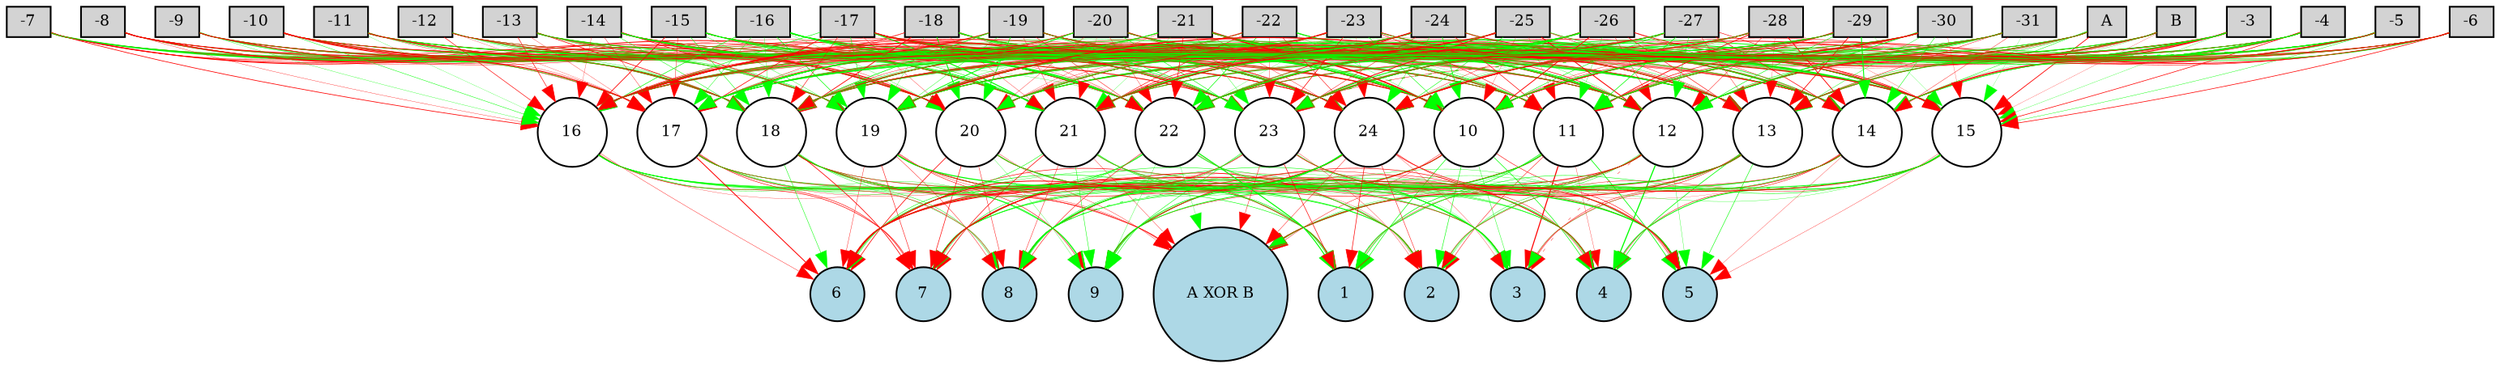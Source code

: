 digraph {
	node [fontsize=9 height=0.2 shape=circle width=0.2]
	A [fillcolor=lightgray shape=box style=filled]
	B [fillcolor=lightgray shape=box style=filled]
	-3 [fillcolor=lightgray shape=box style=filled]
	-4 [fillcolor=lightgray shape=box style=filled]
	-5 [fillcolor=lightgray shape=box style=filled]
	-6 [fillcolor=lightgray shape=box style=filled]
	-7 [fillcolor=lightgray shape=box style=filled]
	-8 [fillcolor=lightgray shape=box style=filled]
	-9 [fillcolor=lightgray shape=box style=filled]
	-10 [fillcolor=lightgray shape=box style=filled]
	-11 [fillcolor=lightgray shape=box style=filled]
	-12 [fillcolor=lightgray shape=box style=filled]
	-13 [fillcolor=lightgray shape=box style=filled]
	-14 [fillcolor=lightgray shape=box style=filled]
	-15 [fillcolor=lightgray shape=box style=filled]
	-16 [fillcolor=lightgray shape=box style=filled]
	-17 [fillcolor=lightgray shape=box style=filled]
	-18 [fillcolor=lightgray shape=box style=filled]
	-19 [fillcolor=lightgray shape=box style=filled]
	-20 [fillcolor=lightgray shape=box style=filled]
	-21 [fillcolor=lightgray shape=box style=filled]
	-22 [fillcolor=lightgray shape=box style=filled]
	-23 [fillcolor=lightgray shape=box style=filled]
	-24 [fillcolor=lightgray shape=box style=filled]
	-25 [fillcolor=lightgray shape=box style=filled]
	-26 [fillcolor=lightgray shape=box style=filled]
	-27 [fillcolor=lightgray shape=box style=filled]
	-28 [fillcolor=lightgray shape=box style=filled]
	-29 [fillcolor=lightgray shape=box style=filled]
	-30 [fillcolor=lightgray shape=box style=filled]
	-31 [fillcolor=lightgray shape=box style=filled]
	"A XOR B" [fillcolor=lightblue style=filled]
	1 [fillcolor=lightblue style=filled]
	2 [fillcolor=lightblue style=filled]
	3 [fillcolor=lightblue style=filled]
	4 [fillcolor=lightblue style=filled]
	5 [fillcolor=lightblue style=filled]
	6 [fillcolor=lightblue style=filled]
	7 [fillcolor=lightblue style=filled]
	8 [fillcolor=lightblue style=filled]
	9 [fillcolor=lightblue style=filled]
	10 [fillcolor=white style=filled]
	11 [fillcolor=white style=filled]
	12 [fillcolor=white style=filled]
	13 [fillcolor=white style=filled]
	14 [fillcolor=white style=filled]
	15 [fillcolor=white style=filled]
	16 [fillcolor=white style=filled]
	17 [fillcolor=white style=filled]
	18 [fillcolor=white style=filled]
	19 [fillcolor=white style=filled]
	20 [fillcolor=white style=filled]
	21 [fillcolor=white style=filled]
	22 [fillcolor=white style=filled]
	23 [fillcolor=white style=filled]
	24 [fillcolor=white style=filled]
	16 -> 9 [color=green penwidth=0.173037965385 style=solid]
	19 -> 4 [color=red penwidth=0.32876999662 style=solid]
	-21 -> 22 [color=red penwidth=0.34501227703 style=solid]
	-8 -> 14 [color=green penwidth=0.296279112555 style=solid]
	20 -> 7 [color=red penwidth=0.332279755483 style=solid]
	-20 -> 17 [color=red penwidth=0.356712817675 style=solid]
	-7 -> 15 [color=green penwidth=0.795165383818 style=solid]
	21 -> 6 [color=green penwidth=0.275150571144 style=solid]
	-19 -> 20 [color=green penwidth=0.405198829937 style=solid]
	-6 -> 12 [color=green penwidth=0.337050314274 style=solid]
	-3 -> 17 [color=red penwidth=0.41733215137 style=solid]
	A -> 14 [color=green penwidth=0.239334451201 style=solid]
	10 -> 7 [color=red penwidth=0.253631034299 style=solid]
	-4 -> 10 [color=red penwidth=0.366351090728 style=solid]
	-27 -> 24 [color=green penwidth=0.103892633357 style=solid]
	-3 -> 11 [color=red penwidth=0.434020479632 style=solid]
	14 -> 1 [color=green penwidth=0.174995662853 style=solid]
	-26 -> 23 [color=green penwidth=0.509323618933 style=solid]
	A -> 16 [color=red penwidth=0.176685749252 style=solid]
	-13 -> 13 [color=green penwidth=0.552293423487 style=solid]
	15 -> 4 [color=green penwidth=0.477123575176 style=solid]
	-15 -> 13 [color=green penwidth=0.213049353391 style=solid]
	-25 -> 22 [color=green penwidth=0.194165369508 style=solid]
	-12 -> 14 [color=red penwidth=0.105215502346 style=solid]
	-14 -> 10 [color=red penwidth=0.551439064809 style=solid]
	-9 -> 19 [color=green penwidth=0.129455586631 style=solid]
	-11 -> 15 [color=green penwidth=0.350771100249 style=solid]
	B -> 12 [color=red penwidth=0.225521219929 style=solid]
	-10 -> 12 [color=red penwidth=0.228429650988 style=solid]
	-22 -> 14 [color=red penwidth=0.10624601901 style=solid]
	-24 -> 18 [color=red penwidth=0.186765368188 style=solid]
	-21 -> 15 [color=red penwidth=0.200661324877 style=solid]
	-23 -> 19 [color=red penwidth=0.311930183386 style=solid]
	-8 -> 21 [color=red penwidth=0.299378876637 style=solid]
	-31 -> 21 [color=red penwidth=0.383776244128 style=solid]
	-7 -> 16 [color=red penwidth=0.392823424955 style=solid]
	-17 -> 13 [color=green penwidth=0.296255851623 style=solid]
	-19 -> 13 [color=red penwidth=0.236222477261 style=solid]
	-30 -> 18 [color=green penwidth=0.141975857879 style=solid]
	-6 -> 23 [color=red penwidth=0.221757769782 style=solid]
	-29 -> 11 [color=red penwidth=0.339547916504 style=solid]
	-31 -> 15 [color=green penwidth=0.104127065715 style=solid]
	-28 -> 12 [color=red penwidth=0.221224042962 style=solid]
	-30 -> 12 [color=green penwidth=0.450262872119 style=solid]
	-29 -> 17 [color=green penwidth=0.43144838294 style=solid]
	14 -> 8 [color=green penwidth=0.226127284418 style=solid]
	12 -> 8 [color=red penwidth=0.127463700202 style=solid]
	-13 -> 18 [color=red penwidth=0.380071236974 style=solid]
	-25 -> 15 [color=red penwidth=0.143119681809 style=solid]
	-12 -> 21 [color=red penwidth=0.247176886472 style=solid]
	-15 -> 24 [color=green penwidth=0.36000084813 style=solid]
	B -> 22 [color=red penwidth=0.521995773219 style=solid]
	16 -> 7 [color=red penwidth=0.340187061749 style=solid]
	17 -> 6 [color=red penwidth=0.504526318657 style=solid]
	-23 -> 20 [color=red penwidth=0.163742785957 style=solid]
	-18 -> 19 [color=green penwidth=0.159269124654 style=solid]
	B -> 20 [color=green penwidth=0.523177431445 style=solid]
	18 -> 5 [color=red penwidth=0.288345843368 style=solid]
	16 -> 4 [color=green penwidth=0.172196858072 style=solid]
	-22 -> 19 [color=red penwidth=0.316640799356 style=solid]
	21 -> 8 [color=red penwidth=0.220984922541 style=solid]
	22 -> 7 [color=green penwidth=0.252483007442 style=solid]
	23 -> 6 [color=red penwidth=0.220972273534 style=solid]
	-28 -> 11 [color=red penwidth=0.446136341433 style=solid]
	-4 -> 24 [color=green penwidth=0.142136863808 style=solid]
	11 -> 4 [color=red penwidth=0.154753516021 style=solid]
	-29 -> 22 [color=green penwidth=0.216612337441 style=solid]
	10 -> 8 [color=red penwidth=0.342656533723 style=solid]
	12 -> 7 [color=green penwidth=0.257809045658 style=solid]
	-28 -> 17 [color=green penwidth=0.393396772486 style=solid]
	13 -> 6 [color=red penwidth=0.546520490773 style=solid]
	-27 -> 20 [color=red penwidth=0.167228414177 style=solid]
	24 -> 2 [color=red penwidth=0.249628436909 style=solid]
	-16 -> 20 [color=green penwidth=0.14714028892 style=solid]
	-11 -> 17 [color=red penwidth=0.167004892229 style=solid]
	-15 -> 17 [color=red penwidth=0.207519719349 style=solid]
	-14 -> 22 [color=green penwidth=0.427262374791 style=solid]
	B -> 14 [color=green penwidth=0.130092626842 style=solid]
	-17 -> 19 [color=green penwidth=0.27309760993 style=solid]
	19 -> 1 [color=red penwidth=0.336668006787 style=solid]
	-21 -> 19 [color=green penwidth=0.15572230953 style=solid]
	-20 -> 20 [color=red penwidth=0.169270746139 style=solid]
	-5 -> 20 [color=green penwidth=0.518035799886 style=solid]
	-4 -> 23 [color=green penwidth=0.402338177796 style=solid]
	-3 -> 22 [color=red penwidth=0.268701428343 style=solid]
	-5 -> 10 [color=red penwidth=0.310212316419 style=solid]
	-28 -> 24 [color=green penwidth=0.234792229964 style=solid]
	-4 -> 13 [color=green penwidth=0.606335059925 style=solid]
	24 -> 9 [color=green penwidth=0.400095418614 style=solid]
	-16 -> 11 [color=red penwidth=0.24140233987 style=solid]
	-26 -> 18 [color=green penwidth=0.162357125695 style=solid]
	21 -> 9 [color=green penwidth=0.259341876689 style=solid]
	-15 -> 10 [color=red penwidth=0.195058972825 style=solid]
	-10 -> 17 [color=red penwidth=0.545116891026 style=solid]
	-14 -> 17 [color=red penwidth=0.191791363898 style=solid]
	-9 -> 20 [color=red penwidth=0.193321820454 style=solid]
	-10 -> 11 [color=red penwidth=0.211385832676 style=solid]
	B -> 16 [color=green penwidth=0.150504719608 style=solid]
	-17 -> 24 [color=red penwidth=0.364992877017 style=solid]
	19 -> 6 [color=red penwidth=0.203318056835 style=solid]
	-8 -> 16 [color=red penwidth=0.168871929992 style=solid]
	20 -> 1 [color=green penwidth=0.233682714233 style=solid]
	-20 -> 19 [color=green penwidth=0.490043401141 style=solid]
	16 -> 2 [color=green penwidth=0.431426882209 style=solid]
	-31 -> 18 [color=red penwidth=0.102890380307 style=solid]
	-7 -> 13 [color=red penwidth=0.281559029716 style=solid]
	21 -> 4 [color=red penwidth=0.200402656236 style=solid]
	-6 -> 14 [color=green penwidth=0.284370006819 style=solid]
	-19 -> 18 [color=green penwidth=0.382818277011 style=solid]
	-6 -> 10 [color=red penwidth=0.478571497367 style=solid]
	A -> 12 [color=red penwidth=0.157965544845 style=solid]
	10 -> 5 [color=red penwidth=0.282652032115 style=solid]
	B -> 18 [color=red penwidth=0.291195089421 style=solid]
	11 -> 8 [color=red penwidth=0.29476916775 style=solid]
	14 -> 7 [color=green penwidth=0.283351069614 style=solid]
	-26 -> 21 [color=green penwidth=0.810278121678 style=solid]
	A -> 22 [color=red penwidth=0.374133712953 style=solid]
	-13 -> 15 [color=green penwidth=0.254096898277 style=solid]
	15 -> 6 [color=red penwidth=0.543210483004 style=solid]
	-25 -> 16 [color=red penwidth=0.600511823618 style=solid]
	-16 -> 24 [color=green penwidth=0.353879741887 style=solid]
	-11 -> 13 [color=green penwidth=0.119506647805 style=solid]
	-24 -> 14 [color=green penwidth=0.103361302289 style=solid]
	-23 -> 15 [color=green penwidth=0.302688140174 style=solid]
	-9 -> 11 [color=green penwidth=0.380893350798 style=solid]
	20 -> 8 [color=red penwidth=0.234529451972 style=solid]
	-22 -> 12 [color=green penwidth=0.411915287128 style=solid]
	-24 -> 20 [color=green penwidth=0.235330087679 style=solid]
	17 -> 3 [color=red penwidth=0.266413643696 style=solid]
	-23 -> 17 [color=green penwidth=0.417461859564 style=solid]
	-8 -> 23 [color=red penwidth=0.484630682481 style=solid]
	-18 -> 14 [color=green penwidth=0.472623998614 style=solid]
	-20 -> 10 [color=green penwidth=0.457832342374 style=solid]
	-22 -> 22 [color=green penwidth=0.338886557114 style=solid]
	-7 -> 22 [color=green penwidth=0.143961631561 style=solid]
	-17 -> 15 [color=red penwidth=0.563269893511 style=solid]
	-19 -> 11 [color=red penwidth=0.294425112635 style=solid]
	-30 -> 16 [color=red penwidth=0.291477311857 style=solid]
	-6 -> 21 [color=green penwidth=0.196132800611 style=solid]
	22 -> 2 [color=red penwidth=0.132478195536 style=solid]
	-29 -> 13 [color=red penwidth=0.414089274404 style=solid]
	-5 -> 24 [color=red penwidth=0.484004697056 style=solid]
	-31 -> 13 [color=red penwidth=0.226485162946 style=solid]
	-24 -> 12 [color=green penwidth=0.155324761525 style=solid]
	-28 -> 14 [color=red penwidth=0.455025100958 style=solid]
	-30 -> 10 [color=green penwidth=0.188175122976 style=solid]
	11 -> 1 [color=green penwidth=0.368571334765 style=solid]
	-29 -> 19 [color=green penwidth=0.3526018777 style=solid]
	-26 -> 12 [color=red penwidth=0.204496136968 style=solid]
	-28 -> 20 [color=red penwidth=0.213879084304 style=solid]
	-13 -> 20 [color=red penwidth=0.281207497633 style=solid]
	-12 -> 23 [color=red penwidth=0.283466119905 style=solid]
	-5 -> 23 [color=green penwidth=0.544387803447 style=dotted]
	-11 -> 22 [color=red penwidth=0.399207097179 style=solid]
	13 -> 9 [color=red penwidth=0.2172431117 style=solid]
	17 -> 4 [color=green penwidth=0.24751493771 style=solid]
	-18 -> 17 [color=red penwidth=0.209158365794 style=solid]
	-27 -> 23 [color=green penwidth=0.119524227386 style=solid]
	18 -> 3 [color=green penwidth=0.273425468252 style=solid]
	-22 -> 17 [color=red penwidth=0.126674924835 style=solid]
	-17 -> 20 [color=red penwidth=0.158030506858 style=solid]
	22 -> 5 [color=green penwidth=0.103857745773 style=solid]
	-5 -> 17 [color=red penwidth=0.200080848087 style=solid]
	23 -> "A XOR B" [color=red penwidth=0.226362854924 style=solid]
	11 -> 6 [color=red penwidth=0.322704402742 style=solid]
	-29 -> 24 [color=red penwidth=0.143440783117 style=solid]
	12 -> 1 [color=red penwidth=0.211552734778 style=solid]
	-28 -> 19 [color=red penwidth=0.162228251442 style=solid]
	13 -> 4 [color=green penwidth=0.377746911501 style=solid]
	-27 -> 18 [color=red penwidth=0.382825501027 style=solid]
	24 -> 4 [color=red penwidth=0.237983714779 style=solid]
	-16 -> 22 [color=green penwidth=0.63127042348 style=solid]
	-15 -> 23 [color=green penwidth=0.145041448676 style=solid]
	-27 -> 14 [color=red penwidth=0.346528026683 style=solid]
	-14 -> 20 [color=red penwidth=0.545129150877 style=solid]
	-18 -> 24 [color=green penwidth=0.346379826996 style=solid]
	-22 -> 24 [color=red penwidth=0.278130137406 style=solid]
	-27 -> 15 [color=red penwidth=0.295377713773 style=solid]
	19 -> 3 [color=green penwidth=0.15443367962 style=solid]
	-21 -> 21 [color=green penwidth=0.132091149894 style=solid]
	-8 -> 11 [color=green penwidth=0.177678815599 style=solid]
	20 -> 4 [color=red penwidth=0.258815458022 style=solid]
	-20 -> 22 [color=red penwidth=0.173268523976 style=solid]
	-5 -> 22 [color=green penwidth=0.306770332842 style=solid]
	-7 -> 10 [color=red penwidth=0.537164786851 style=solid]
	-19 -> 23 [color=green penwidth=0.340690777321 style=solid]
	-4 -> 17 [color=green penwidth=0.133884199272 style=solid]
	-3 -> 20 [color=red penwidth=0.337657985098 style=solid]
	-5 -> 12 [color=red penwidth=0.328033609133 style=solid]
	-24 -> 10 [color=green penwidth=0.386384401492 style=solid]
	B -> 11 [color=red penwidth=0.231851081475 style=solid]
	-4 -> 15 [color=red penwidth=0.358095221768 style=solid]
	-3 -> 14 [color=red penwidth=0.59652212008 style=solid]
	14 -> 2 [color=green penwidth=0.224105669399 style=solid]
	-16 -> 13 [color=red penwidth=0.173737226581 style=solid]
	-26 -> 16 [color=red penwidth=0.341655468385 style=solid]
	-11 -> 24 [color=red penwidth=0.213669166941 style=solid]
	-25 -> 21 [color=green penwidth=0.104545660077 style=solid]
	-10 -> 23 [color=red penwidth=0.392836705796 style=solid]
	-14 -> 15 [color=red penwidth=0.110841597155 style=solid]
	-9 -> 22 [color=red penwidth=0.290573281937 style=solid]
	-9 -> 12 [color=green penwidth=0.445335449414 style=solid]
	19 -> 8 [color=red penwidth=0.216853711241 style=solid]
	-21 -> 10 [color=red penwidth=0.794832730724 style=solid]
	-8 -> 18 [color=green penwidth=0.319608933733 style=solid]
	20 -> 3 [color=green penwidth=0.372601971078 style=solid]
	-20 -> 13 [color=red penwidth=0.111545165231 style=solid]
	-31 -> 16 [color=red penwidth=0.23247768431 style=solid]
	-7 -> 19 [color=red penwidth=0.107732559207 style=solid]
	21 -> 2 [color=green penwidth=0.211508696746 style=solid]
	-19 -> 16 [color=red penwidth=0.615778191759 style=solid]
	-30 -> 23 [color=red penwidth=0.490392176585 style=solid]
	22 -> 9 [color=green penwidth=0.161981549505 style=solid]
	-31 -> 10 [color=green penwidth=0.457619392969 style=solid]
	23 -> 9 [color=green penwidth=0.269045047639 style=solid]
	10 -> 3 [color=green penwidth=0.216893635776 style=solid]
	14 -> 5 [color=red penwidth=0.145949189102 style=solid]
	-26 -> 11 [color=green penwidth=0.166542758001 style=solid]
	A -> 20 [color=red penwidth=0.131238358251 style=solid]
	-13 -> 17 [color=red penwidth=0.150596083017 style=solid]
	15 -> "A XOR B" [color=green penwidth=0.16063949189 style=solid]
	-25 -> 18 [color=red penwidth=0.28191418203 style=solid]
	-12 -> 10 [color=green penwidth=0.188692864459 style=solid]
	-11 -> 11 [color=red penwidth=0.371691575889 style=solid]
	-23 -> 13 [color=red penwidth=0.336927686736 style=solid]
	-22 -> 10 [color=green penwidth=0.151670847549 style=solid]
	-24 -> 22 [color=red penwidth=0.408334487206 style=solid]
	17 -> 1 [color=green penwidth=0.189605618145 style=solid]
	-23 -> 23 [color=red penwidth=0.362496124823 style=solid]
	-18 -> 12 [color=green penwidth=0.324460911888 style=solid]
	18 -> 6 [color=green penwidth=0.255467100267 style=solid]
	-22 -> 20 [color=red penwidth=0.186828785659 style=solid]
	-7 -> 20 [color=red penwidth=0.41277657895 style=solid]
	-6 -> 19 [color=red penwidth=0.269211178209 style=solid]
	22 -> "A XOR B" [color=green penwidth=0.141683048712 style=solid]
	-29 -> 15 [color=green penwidth=0.105238165684 style=solid]
	23 -> 5 [color=red penwidth=0.364520457033 style=solid]
	-27 -> 13 [color=red penwidth=0.202829594785 style=solid]
	-29 -> 21 [color=red penwidth=0.178406777917 style=solid]
	12 -> 4 [color=green penwidth=0.651978646625 style=solid]
	-28 -> 22 [color=red penwidth=0.168690996486 style=solid]
	-13 -> 22 [color=green penwidth=0.195072707985 style=solid]
	15 -> 9 [color=green penwidth=0.444857488926 style=solid]
	-25 -> 11 [color=red penwidth=0.143211607697 style=solid]
	-26 -> 14 [color=red penwidth=0.21408710965 style=solid]
	-12 -> 17 [color=red penwidth=0.124124187203 style=solid]
	-16 -> 17 [color=green penwidth=0.211892234225 style=solid]
	-11 -> 20 [color=red penwidth=0.244450952402 style=solid]
	-23 -> 24 [color=red penwidth=0.126505834209 style=solid]
	-18 -> 23 [color=green penwidth=0.321508194177 style=solid]
	18 -> 1 [color=red penwidth=0.169604833051 style=solid]
	-17 -> 22 [color=red penwidth=0.184742389992 style=solid]
	-5 -> 19 [color=green penwidth=0.446407961275 style=solid]
	23 -> 2 [color=red penwidth=0.163286810623 style=solid]
	-4 -> 20 [color=red penwidth=0.30224270971 style=solid]
	12 -> 3 [color=red penwidth=0.205801466428 style=dotted]
	13 -> 2 [color=green penwidth=0.224874750575 style=solid]
	-27 -> 16 [color=red penwidth=0.250415335671 style=solid]
	-12 -> 24 [color=red penwidth=0.108749479486 style=solid]
	24 -> 6 [color=red penwidth=0.49446515693 style=solid]
	-15 -> 21 [color=green penwidth=0.412415773644 style=solid]
	-10 -> 18 [color=red penwidth=0.596327982234 style=solid]
	-14 -> 18 [color=green penwidth=0.241856209191 style=solid]
	-21 -> 11 [color=green penwidth=0.365005328633 style=solid]
	16 -> 8 [color=green penwidth=0.206341894681 style=solid]
	19 -> 5 [color=green penwidth=0.608119883994 style=solid]
	-21 -> 23 [color=green penwidth=0.183882560639 style=solid]
	-8 -> 13 [color=red penwidth=0.127575256403 style=solid]
	20 -> 6 [color=red penwidth=0.374217099981 style=solid]
	-20 -> 16 [color=green penwidth=0.351647987506 style=solid]
	21 -> 7 [color=red penwidth=0.349813015995 style=solid]
	-19 -> 21 [color=red penwidth=0.1864995319 style=solid]
	-4 -> 19 [color=green penwidth=0.316914614672 style=solid]
	-6 -> 15 [color=red penwidth=0.365808602295 style=solid]
	-3 -> 18 [color=red penwidth=0.727776042115 style=solid]
	-5 -> 14 [color=green penwidth=0.279778379602 style=solid]
	10 -> 6 [color=green penwidth=0.314513700307 style=solid]
	-3 -> 12 [color=red penwidth=0.43432932755 style=solid]
	14 -> "A XOR B" [color=red penwidth=0.103442766042 style=solid]
	-16 -> 15 [color=green penwidth=0.441869414722 style=solid]
	-26 -> 22 [color=green penwidth=0.105564855742 style=solid]
	A -> 19 [color=green penwidth=0.438785559333 style=solid]
	-13 -> 10 [color=red penwidth=0.270243465661 style=solid]
	15 -> 5 [color=red penwidth=0.16248720153 style=solid]
	-15 -> 14 [color=red penwidth=0.12930730154 style=solid]
	-25 -> 23 [color=red penwidth=0.488542991467 style=solid]
	-10 -> 21 [color=green penwidth=0.129903179377 style=solid]
	-12 -> 13 [color=red penwidth=0.232487505249 style=solid]
	-14 -> 13 [color=green penwidth=0.336537745666 style=solid]
	-9 -> 16 [color=green penwidth=0.158643627203 style=solid]
	B -> 21 [color=red penwidth=0.149418775442 style=solid]
	-24 -> 11 [color=red penwidth=0.327357848596 style=solid]
	-10 -> 15 [color=green penwidth=0.332911770144 style=solid]
	-23 -> 10 [color=green penwidth=0.278862364132 style=solid]
	-9 -> 14 [color=red penwidth=0.101745772769 style=solid]
	-24 -> 17 [color=green penwidth=0.349667354713 style=solid]
	-21 -> 12 [color=green penwidth=0.460328704575 style=solid]
	-8 -> 20 [color=red penwidth=0.51933142258 style=solid]
	-18 -> 11 [color=green penwidth=0.155257359344 style=solid]
	-20 -> 15 [color=green penwidth=0.2779371439 style=solid]
	-31 -> 22 [color=green penwidth=0.464291339116 style=solid]
	-7 -> 17 [color=red penwidth=0.107891186166 style=solid]
	21 -> "A XOR B" [color=red penwidth=0.176542242233 style=solid]
	-19 -> 14 [color=red penwidth=0.213499246097 style=solid]
	-30 -> 21 [color=green penwidth=0.340771860807 style=solid]
	-6 -> 22 [color=red penwidth=0.317137332321 style=solid]
	10 -> 1 [color=green penwidth=0.331779415423 style=solid]
	-30 -> 15 [color=red penwidth=0.122732162903 style=solid]
	-13 -> 19 [color=green penwidth=0.257982825574 style=solid]
	15 -> 2 [color=red penwidth=0.210322380718 style=solid]
	-25 -> 12 [color=red penwidth=0.520685856539 style=solid]
	-12 -> 20 [color=green penwidth=0.2139851792 style=solid]
	B -> 13 [color=red penwidth=0.130917549122 style=solid]
	11 -> 5 [color=green penwidth=0.396581205602 style=solid]
	16 -> 6 [color=red penwidth=0.193627073646 style=solid]
	-24 -> 24 [color=green penwidth=0.181378327842 style=solid]
	17 -> 7 [color=red penwidth=0.300657457856 style=solid]
	-23 -> 21 [color=red penwidth=0.322304837801 style=solid]
	-18 -> 18 [color=red penwidth=0.438979868423 style=solid]
	18 -> 4 [color=green penwidth=0.229205124508 style=solid]
	-22 -> 18 [color=green penwidth=0.120552969778 style=solid]
	-17 -> 11 [color=green penwidth=0.146955727352 style=solid]
	-17 -> 10 [color=green penwidth=0.509245497036 style=solid]
	-6 -> 17 [color=green penwidth=0.29983882471 style=solid]
	22 -> 6 [color=green penwidth=0.414859306983 style=solid]
	23 -> 7 [color=red penwidth=0.218298221741 style=solid]
	-28 -> 10 [color=red penwidth=0.185112847159 style=solid]
	-27 -> 11 [color=green penwidth=0.35092101672 style=solid]
	-29 -> 23 [color=green penwidth=0.25721652642 style=solid]
	12 -> 6 [color=red penwidth=0.474815324842 style=solid]
	-28 -> 16 [color=green penwidth=0.198351892195 style=solid]
	-13 -> 24 [color=green penwidth=0.265868531554 style=solid]
	13 -> 7 [color=green penwidth=0.351207548453 style=solid]
	-27 -> 21 [color=red penwidth=0.120172576752 style=solid]
	-12 -> 19 [color=green penwidth=0.271120160312 style=solid]
	24 -> 1 [color=red penwidth=0.341787661931 style=solid]
	-16 -> 19 [color=green penwidth=0.337758764706 style=solid]
	-11 -> 18 [color=green penwidth=0.417728224351 style=solid]
	-15 -> 18 [color=green penwidth=0.260621721639 style=solid]
	A -> 23 [color=red penwidth=0.372854145448 style=solid]
	-18 -> 21 [color=red penwidth=0.164150573236 style=solid]
	-22 -> 11 [color=green penwidth=0.123696480357 style=solid]
	-17 -> 16 [color=green penwidth=0.305145211235 style=solid]
	-21 -> 16 [color=red penwidth=0.3451635232 style=solid]
	-6 -> 24 [color=red penwidth=0.265427456594 style=solid]
	-5 -> 21 [color=red penwidth=0.137616012031 style=solid]
	-4 -> 22 [color=green penwidth=0.313248727366 style=solid]
	-3 -> 23 [color=green penwidth=0.482260963895 style=solid]
	-5 -> 11 [color=green penwidth=0.423841620055 style=solid]
	-4 -> 12 [color=red penwidth=0.243377178342 style=solid]
	13 -> "A XOR B" [color=red penwidth=0.571211428457 style=solid]
	18 -> 8 [color=green penwidth=0.228780354081 style=solid]
	16 -> "A XOR B" [color=red penwidth=0.142099922018 style=solid]
	24 -> 8 [color=green penwidth=0.684635632829 style=solid]
	-16 -> 10 [color=green penwidth=0.26016277015 style=solid]
	-15 -> 11 [color=green penwidth=0.289282637471 style=solid]
	-25 -> 24 [color=green penwidth=0.268744383484 style=solid]
	-10 -> 16 [color=green penwidth=0.244116169479 style=solid]
	-14 -> 16 [color=red penwidth=0.132304373885 style=solid]
	-9 -> 21 [color=green penwidth=0.215191078488 style=solid]
	-27 -> 10 [color=green penwidth=0.300177456476 style=solid]
	-10 -> 10 [color=red penwidth=0.138457172863 style=solid]
	19 -> 7 [color=red penwidth=0.272506351002 style=solid]
	-8 -> 15 [color=red penwidth=0.132367496813 style=solid]
	20 -> "A XOR B" [color=red penwidth=0.182571750898 style=solid]
	-20 -> 18 [color=red penwidth=0.199922638349 style=solid]
	-31 -> 19 [color=green penwidth=0.332807980315 style=solid]
	-7 -> 14 [color=red penwidth=0.251394389597 style=solid]
	21 -> 5 [color=green penwidth=0.170811631188 style=solid]
	-19 -> 19 [color=green penwidth=0.196366966097 style=solid]
	-30 -> 24 [color=red penwidth=0.293633740917 style=solid]
	-6 -> 13 [color=red penwidth=0.125021923427 style=solid]
	-3 -> 16 [color=red penwidth=0.164275997102 style=solid]
	B -> 15 [color=red penwidth=0.11659863047 style=solid]
	10 -> 4 [color=green penwidth=0.333060969304 style=solid]
	-4 -> 11 [color=green penwidth=0.217458991286 style=solid]
	11 -> 9 [color=green penwidth=0.493705014089 style=solid]
	-3 -> 10 [color=green penwidth=0.197193900828 style=solid]
	14 -> 6 [color=green penwidth=0.21259440651 style=solid]
	-26 -> 20 [color=green penwidth=0.254568822133 style=solid]
	B -> 17 [color=green penwidth=0.184607962072 style=solid]
	-13 -> 12 [color=red penwidth=0.214002005641 style=solid]
	15 -> 7 [color=green penwidth=0.204754871143 style=solid]
	-15 -> 12 [color=red penwidth=0.143398442151 style=solid]
	-25 -> 17 [color=green penwidth=0.144393640405 style=solid]
	-12 -> 15 [color=green penwidth=0.101847199732 style=solid]
	-14 -> 11 [color=red penwidth=0.134228398903 style=solid]
	-9 -> 18 [color=green penwidth=0.173763900228 style=solid]
	-11 -> 14 [color=green penwidth=0.117650581425 style=solid]
	-24 -> 13 [color=green penwidth=0.1932323418 style=solid]
	-10 -> 13 [color=green penwidth=0.277148510037 style=solid]
	A -> 17 [color=green penwidth=0.103795469485 style=solid]
	16 -> 1 [color=green penwidth=0.293786743593 style=solid]
	-24 -> 19 [color=green penwidth=0.492265861576 style=solid]
	-21 -> 14 [color=green penwidth=0.527084706685 style=solid]
	-23 -> 18 [color=red penwidth=0.360414546396 style=solid]
	-8 -> 22 [color=red penwidth=0.186306980083 style=solid]
	-22 -> 13 [color=green penwidth=0.111610068029 style=solid]
	-31 -> 20 [color=green penwidth=0.111239494496 style=solid]
	-7 -> 23 [color=green penwidth=0.108946288085 style=solid]
	-17 -> 12 [color=red penwidth=0.508499154855 style=solid]
	-19 -> 12 [color=green penwidth=0.227911979239 style=solid]
	-30 -> 19 [color=red penwidth=0.577697756936 style=solid]
	-6 -> 20 [color=green penwidth=0.202366092356 style=solid]
	-29 -> 10 [color=red penwidth=0.232294213454 style=solid]
	-31 -> 14 [color=red penwidth=0.197381341976 style=solid]
	10 -> 9 [color=red penwidth=0.165623064752 style=solid]
	-28 -> 13 [color=red penwidth=0.122445248866 style=solid]
	-30 -> 13 [color=green penwidth=0.204155424484 style=solid]
	-29 -> 16 [color=green penwidth=0.422563892978 style=solid]
	14 -> 9 [color=red penwidth=0.253360364421 style=solid]
	12 -> 9 [color=red penwidth=0.29700519529 style=solid]
	B -> 24 [color=red penwidth=0.176375946469 style=dotted]
	-13 -> 21 [color=red penwidth=0.132729423509 style=solid]
	-25 -> 14 [color=green penwidth=0.363894726448 style=solid]
	-12 -> 22 [color=green penwidth=0.206370854492 style=solid]
	-11 -> 23 [color=red penwidth=0.103516626137 style=solid]
	-18 -> 15 [color=red penwidth=0.185227230821 style=solid]
	-27 -> 12 [color=green penwidth=0.24041279162 style=solid]
	17 -> 5 [color=red penwidth=0.12976344605 style=solid]
	-18 -> 16 [color=red penwidth=0.251484908707 style=solid]
	18 -> 2 [color=red penwidth=0.406904375689 style=solid]
	-22 -> 16 [color=green penwidth=0.260436889392 style=solid]
	-7 -> 24 [color=green penwidth=0.185403094477 style=solid]
	-17 -> 21 [color=green penwidth=0.596453506971 style=solid]
	22 -> 4 [color=green penwidth=0.128714762117 style=solid]
	23 -> 1 [color=red penwidth=0.325550403684 style=solid]
	11 -> 7 [color=green penwidth=0.125169332798 style=solid]
	12 -> "A XOR B" [color=green penwidth=0.469674430915 style=solid]
	-28 -> 18 [color=green penwidth=0.268899859924 style=solid]
	13 -> 5 [color=green penwidth=0.293041366728 style=solid]
	-27 -> 19 [color=red penwidth=0.435995973272 style=solid]
	24 -> 3 [color=red penwidth=0.148731575947 style=solid]
	-16 -> 21 [color=green penwidth=0.24255075198 style=solid]
	-26 -> 24 [color=red penwidth=0.183364261253 style=solid]
	-11 -> 16 [color=green penwidth=0.122113647819 style=solid]
	-15 -> 16 [color=red penwidth=0.415164654461 style=solid]
	-14 -> 23 [color=green penwidth=0.160657634212 style=solid]
	-25 -> 10 [color=red penwidth=0.134366007064 style=solid]
	B -> 19 [color=red penwidth=0.167359853227 style=solid]
	-17 -> 18 [color=red penwidth=0.285289650273 style=solid]
	19 -> "A XOR B" [color=red penwidth=0.168221288317 style=solid]
	-21 -> 18 [color=green penwidth=0.20329090046 style=solid]
	-8 -> 10 [color=green penwidth=0.128090445062 style=solid]
	-20 -> 21 [color=red penwidth=0.110710224724 style=solid]
	-22 -> 15 [color=green penwidth=0.377774325179 style=solid]
	-31 -> 24 [color=red penwidth=0.29435611755 style=solid]
	-7 -> 11 [color=green penwidth=0.245827907827 style=solid]
	-19 -> 24 [color=red penwidth=0.272127108128 style=solid]
	-4 -> 16 [color=red penwidth=0.169834402211 style=solid]
	-3 -> 21 [color=green penwidth=0.485827086985 style=solid]
	-5 -> 13 [color=red penwidth=0.108320110019 style=solid]
	B -> 10 [color=green penwidth=0.455305247317 style=solid]
	-4 -> 14 [color=red penwidth=0.310813551008 style=solid]
	-3 -> 15 [color=green penwidth=0.145179396999 style=solid]
	-16 -> 12 [color=red penwidth=0.161643064138 style=solid]
	-26 -> 19 [color=green penwidth=0.214470476051 style=solid]
	-10 -> 22 [color=red penwidth=0.161765199562 style=dotted]
	-14 -> 14 [color=red penwidth=0.244006535016 style=solid]
	-9 -> 23 [color=red penwidth=0.24745140309 style=solid]
	-9 -> 13 [color=red penwidth=0.481370257176 style=solid]
	A -> 11 [color=red penwidth=0.103492207909 style=solid]
	19 -> 9 [color=red penwidth=0.280591195226 style=solid]
	17 -> 9 [color=green penwidth=0.275318903042 style=solid]
	-8 -> 17 [color=red penwidth=0.278329540984 style=solid]
	20 -> 2 [color=green penwidth=0.119778265585 style=solid]
	-20 -> 12 [color=red penwidth=0.240150019584 style=solid]
	-31 -> 17 [color=green penwidth=0.208283870757 style=solid]
	-7 -> 12 [color=red penwidth=0.177526946926 style=solid]
	21 -> 3 [color=green penwidth=0.13937824666 style=solid]
	-19 -> 17 [color=green penwidth=0.129479761506 style=solid]
	-30 -> 22 [color=red penwidth=0.371785585829 style=solid]
	-6 -> 11 [color=red penwidth=0.11486888066 style=solid]
	22 -> 8 [color=red penwidth=0.276436778959 style=solid]
	-31 -> 11 [color=green penwidth=0.371226100422 style=solid]
	A -> 13 [color=green penwidth=0.224450098892 style=solid]
	10 -> 2 [color=green penwidth=0.297160830238 style=solid]
	14 -> 4 [color=red penwidth=0.275783297716 style=solid]
	-26 -> 10 [color=red penwidth=0.471639976101 style=solid]
	B -> 23 [color=green penwidth=0.262132721105 style=solid]
	-13 -> 14 [color=red penwidth=0.159597403351 style=solid]
	15 -> 1 [color=green penwidth=0.270673487911 style=solid]
	-25 -> 19 [color=red penwidth=0.401041588417 style=solid]
	-11 -> 12 [color=green penwidth=0.389051125121 style=solid]
	-24 -> 15 [color=red penwidth=0.42625122029 style=solid]
	-23 -> 14 [color=red penwidth=0.176926491982 style=solid]
	-9 -> 10 [color=green penwidth=0.11312490424 style=solid]
	16 -> 3 [color=green penwidth=0.422206005089 style=solid]
	-24 -> 21 [color=red penwidth=0.467300671342 style=solid]
	17 -> 2 [color=green penwidth=0.273216037691 style=solid]
	-23 -> 16 [color=red penwidth=0.348922677262 style=solid]
	-8 -> 24 [color=red penwidth=0.22456227226 style=solid]
	20 -> 9 [color=green penwidth=0.140974728721 style=solid]
	18 -> 9 [color=green penwidth=0.386962558544 style=solid]
	-22 -> 23 [color=red penwidth=0.169289015004 style=solid]
	-7 -> 21 [color=red penwidth=0.488516052061 style=solid]
	-17 -> 14 [color=green penwidth=0.653724565331 style=solid]
	-19 -> 10 [color=green penwidth=0.44357833399 style=solid]
	-30 -> 17 [color=green penwidth=0.284398867418 style=solid]
	-6 -> 18 [color=red penwidth=0.319539946761 style=solid]
	22 -> 3 [color=green penwidth=0.278933604271 style=solid]
	-29 -> 12 [color=green penwidth=0.287348478268 style=solid]
	-31 -> 12 [color=green penwidth=0.281185787239 style=solid]
	23 -> 8 [color=green penwidth=0.23980902172 style=solid]
	-28 -> 15 [color=red penwidth=0.127978288565 style=solid]
	-30 -> 11 [color=red penwidth=0.311897574687 style=solid]
	11 -> "A XOR B" [color=green penwidth=0.16622622822 style=solid]
	-29 -> 18 [color=green penwidth=0.22930440149 style=solid]
	-26 -> 13 [color=red penwidth=0.296983986973 style=solid]
	-28 -> 21 [color=red penwidth=0.266517174498 style=solid]
	-13 -> 23 [color=red penwidth=0.170100504463 style=solid]
	-12 -> 16 [color=red penwidth=0.309996621848 style=solid]
	-16 -> 16 [color=green penwidth=0.337828677886 style=solid]
	-11 -> 21 [color=green penwidth=0.394968858821 style=solid]
	A -> 10 [color=green penwidth=0.164418310156 style=solid]
	-8 -> 19 [color=green penwidth=0.366843688667 style=solid]
	-18 -> 22 [color=red penwidth=0.196544605113 style=solid]
	18 -> "A XOR B" [color=red penwidth=0.33305167688 style=solid]
	-17 -> 23 [color=red penwidth=0.351910891197 style=solid]
	-20 -> 24 [color=red penwidth=0.287193264178 style=solid]
	-5 -> 16 [color=green penwidth=0.613917576445 style=solid]
	23 -> 3 [color=green penwidth=0.113397293562 style=solid]
	12 -> 2 [color=green penwidth=0.212670792479 style=solid]
	13 -> 3 [color=red penwidth=0.25876265162 style=solid]
	-26 -> 15 [color=red penwidth=0.4022180532 style=solid]
	24 -> 5 [color=red penwidth=0.360534217368 style=solid]
	-16 -> 23 [color=green penwidth=0.281184942683 style=solid]
	A -> 24 [color=green penwidth=0.23129161873 style=solid]
	-15 -> 22 [color=green penwidth=0.323583939878 style=solid]
	-14 -> 21 [color=green penwidth=0.326058391883 style=solid]
	-9 -> 24 [color=red penwidth=0.229690495009 style=solid]
	19 -> 2 [color=green penwidth=0.164023657132 style=solid]
	-21 -> 20 [color=red penwidth=0.146410475785 style=solid]
	-8 -> 12 [color=red penwidth=0.173302243307 style=solid]
	20 -> 5 [color=green penwidth=0.179120669338 style=solid]
	-20 -> 23 [color=green penwidth=0.291250063541 style=solid]
	-19 -> 22 [color=red penwidth=0.247509942043 style=solid]
	-4 -> 18 [color=green penwidth=0.377471949097 style=solid]
	11 -> 3 [color=red penwidth=0.605547353912 style=solid]
	-3 -> 19 [color=red penwidth=0.354877940531 style=solid]
	-5 -> 15 [color=green penwidth=0.212710346529 style=solid]
	-3 -> 13 [color=red penwidth=0.244326849643 style=solid]
	14 -> 3 [color=red penwidth=0.311005326493 style=solid]
	-16 -> 14 [color=red penwidth=0.241262851379 style=solid]
	-26 -> 17 [color=green penwidth=0.148550619501 style=solid]
	A -> 18 [color=red penwidth=0.261954029996 style=solid]
	-13 -> 11 [color=red penwidth=0.257718058432 style=solid]
	-15 -> 15 [color=red penwidth=0.100809669731 style=solid]
	-25 -> 20 [color=red penwidth=0.110995276462 style=solid]
	-10 -> 20 [color=red penwidth=0.175286543273 style=solid]
	-12 -> 12 [color=red penwidth=0.219181970442 style=solid]
	-14 -> 12 [color=red penwidth=0.19112438943 style=solid]
	-9 -> 17 [color=green penwidth=0.296391691158 style=solid]
	17 -> 8 [color=red penwidth=0.248199202456 style=solid]
	-10 -> 14 [color=green penwidth=0.106240109347 style=solid]
	-23 -> 11 [color=red penwidth=0.288525325315 style=solid]
	-9 -> 15 [color=green penwidth=0.191890137876 style=solid]
	-24 -> 16 [color=red penwidth=0.47957336389 style=solid]
	-21 -> 13 [color=red penwidth=0.339024872307 style=solid]
	-20 -> 11 [color=green penwidth=0.184832907764 style=solid]
	-18 -> 10 [color=green penwidth=0.153899813355 style=solid]
	A -> 15 [color=red penwidth=0.420712134742 style=solid]
	-20 -> 14 [color=red penwidth=0.305176415977 style=solid]
	-31 -> 23 [color=green penwidth=0.208803910818 style=solid]
	-7 -> 18 [color=red penwidth=0.292743156772 style=solid]
	21 -> 1 [color=green penwidth=0.306946465822 style=solid]
	-19 -> 15 [color=green penwidth=0.106827372841 style=solid]
	-30 -> 20 [color=green penwidth=0.272428987417 style=solid]
	10 -> "A XOR B" [color=red penwidth=0.219481700458 style=solid]
	-30 -> 14 [color=green penwidth=0.25362852446 style=solid]
	A -> 21 [color=green penwidth=0.402375551952 style=solid]
	-13 -> 16 [color=red penwidth=0.307380199783 style=solid]
	15 -> 3 [color=green penwidth=0.105052968416 style=solid]
	-25 -> 13 [color=red penwidth=0.217607885568 style=solid]
	-12 -> 11 [color=green penwidth=0.134324527031 style=solid]
	-11 -> 10 [color=red penwidth=0.425502047675 style=solid]
	-23 -> 12 [color=red penwidth=0.341396980387 style=solid]
	16 -> 5 [color=green penwidth=0.227353588258 style=solid]
	-24 -> 23 [color=red penwidth=0.233342679055 style=solid]
	17 -> "A XOR B" [color=red penwidth=0.150581157047 style=solid]
	-23 -> 22 [color=green penwidth=0.119569526828 style=solid]
	-18 -> 13 [color=red penwidth=0.263070074371 style=solid]
	18 -> 7 [color=red penwidth=0.394511368497 style=solid]
	-22 -> 21 [color=red penwidth=0.305221632409 style=solid]
	-21 -> 24 [color=red penwidth=0.197591298627 style=solid]
	-6 -> 16 [color=red penwidth=0.253852512901 style=solid]
	22 -> 1 [color=green penwidth=0.581196380072 style=solid]
	-29 -> 14 [color=green penwidth=0.543333124282 style=solid]
	23 -> 4 [color=green penwidth=0.341022322959 style=solid]
	11 -> 2 [color=red penwidth=0.245737158666 style=solid]
	-29 -> 20 [color=red penwidth=0.331029281076 style=solid]
	12 -> 5 [color=green penwidth=0.167227290103 style=solid]
	-28 -> 23 [color=red penwidth=0.181253189712 style=solid]
	15 -> 8 [color=green penwidth=0.324572748943 style=dotted]
	13 -> 8 [color=green penwidth=0.324511126431 style=solid]
	-27 -> 22 [color=green penwidth=0.460444548936 style=solid]
	-12 -> 18 [color=green penwidth=0.173181715989 style=solid]
	24 -> "A XOR B" [color=red penwidth=0.220053674807 style=solid]
	-16 -> 18 [color=green penwidth=0.165967816617 style=solid]
	-11 -> 19 [color=red penwidth=0.145679355443 style=solid]
	-15 -> 19 [color=green penwidth=0.183310251562 style=solid]
	-10 -> 24 [color=red penwidth=0.41548546235 style=solid]
	-14 -> 24 [color=green penwidth=0.333472156425 style=solid]
	-18 -> 20 [color=green penwidth=0.555638066822 style=solid]
	-17 -> 17 [color=red penwidth=0.374319408086 style=solid]
	-21 -> 17 [color=green penwidth=0.390128632256 style=solid]
	-5 -> 18 [color=red penwidth=0.201923523379 style=solid]
	-4 -> 21 [color=red penwidth=0.224848340112 style=solid]
	-3 -> 24 [color=green penwidth=0.303169311273 style=solid]
	13 -> 1 [color=green penwidth=0.119262813367 style=solid]
	24 -> 7 [color=red penwidth=0.640362396252 style=solid]
	-15 -> 20 [color=red penwidth=0.171958594686 style=solid]
	-10 -> 19 [color=green penwidth=0.119530842927 style=solid]
	-14 -> 19 [color=red penwidth=0.336417559043 style=solid]
	-27 -> 17 [color=green penwidth=0.102181397341 style=solid]
}
